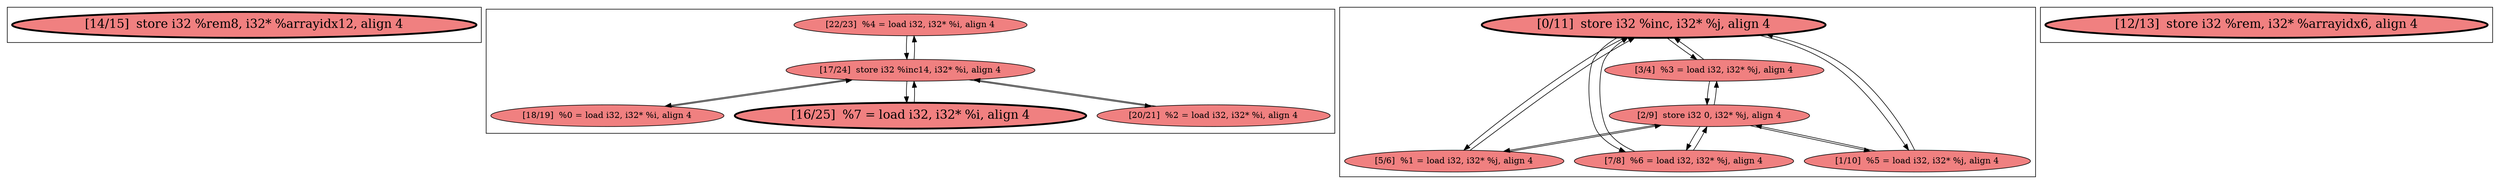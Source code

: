 
digraph G {





subgraph cluster3 {


node438 [penwidth=3.0,fontsize=20,fillcolor=lightcoral,label="[14/15]  store i32 %rem8, i32* %arrayidx12, align 4",shape=ellipse,style=filled ]



}

subgraph cluster2 {


node436 [fillcolor=lightcoral,label="[22/23]  %4 = load i32, i32* %i, align 4",shape=ellipse,style=filled ]
node437 [fillcolor=lightcoral,label="[17/24]  store i32 %inc14, i32* %i, align 4",shape=ellipse,style=filled ]
node435 [penwidth=3.0,fontsize=20,fillcolor=lightcoral,label="[16/25]  %7 = load i32, i32* %i, align 4",shape=ellipse,style=filled ]
node433 [fillcolor=lightcoral,label="[20/21]  %2 = load i32, i32* %i, align 4",shape=ellipse,style=filled ]
node434 [fillcolor=lightcoral,label="[18/19]  %0 = load i32, i32* %i, align 4",shape=ellipse,style=filled ]

node437->node435 [ ]
node436->node437 [ ]
node437->node436 [ ]
node435->node437 [ ]
node434->node437 [ ]
node437->node434 [ ]
node433->node437 [ ]
node437->node433 [ ]


}

subgraph cluster0 {


node430 [penwidth=3.0,fontsize=20,fillcolor=lightcoral,label="[0/11]  store i32 %inc, i32* %j, align 4",shape=ellipse,style=filled ]
node429 [fillcolor=lightcoral,label="[2/9]  store i32 0, i32* %j, align 4",shape=ellipse,style=filled ]
node428 [fillcolor=lightcoral,label="[3/4]  %3 = load i32, i32* %j, align 4",shape=ellipse,style=filled ]
node426 [fillcolor=lightcoral,label="[7/8]  %6 = load i32, i32* %j, align 4",shape=ellipse,style=filled ]
node431 [fillcolor=lightcoral,label="[1/10]  %5 = load i32, i32* %j, align 4",shape=ellipse,style=filled ]
node427 [fillcolor=lightcoral,label="[5/6]  %1 = load i32, i32* %j, align 4",shape=ellipse,style=filled ]

node428->node429 [ ]
node430->node427 [ ]
node427->node430 [ ]
node430->node431 [ ]
node429->node428 [ ]
node431->node430 [ ]
node431->node429 [ ]
node426->node430 [ ]
node429->node427 [ ]
node430->node428 [ ]
node429->node431 [ ]
node430->node426 [ ]
node429->node426 [ ]
node426->node429 [ ]
node427->node429 [ ]
node428->node430 [ ]


}

subgraph cluster1 {


node432 [penwidth=3.0,fontsize=20,fillcolor=lightcoral,label="[12/13]  store i32 %rem, i32* %arrayidx6, align 4",shape=ellipse,style=filled ]



}

}
